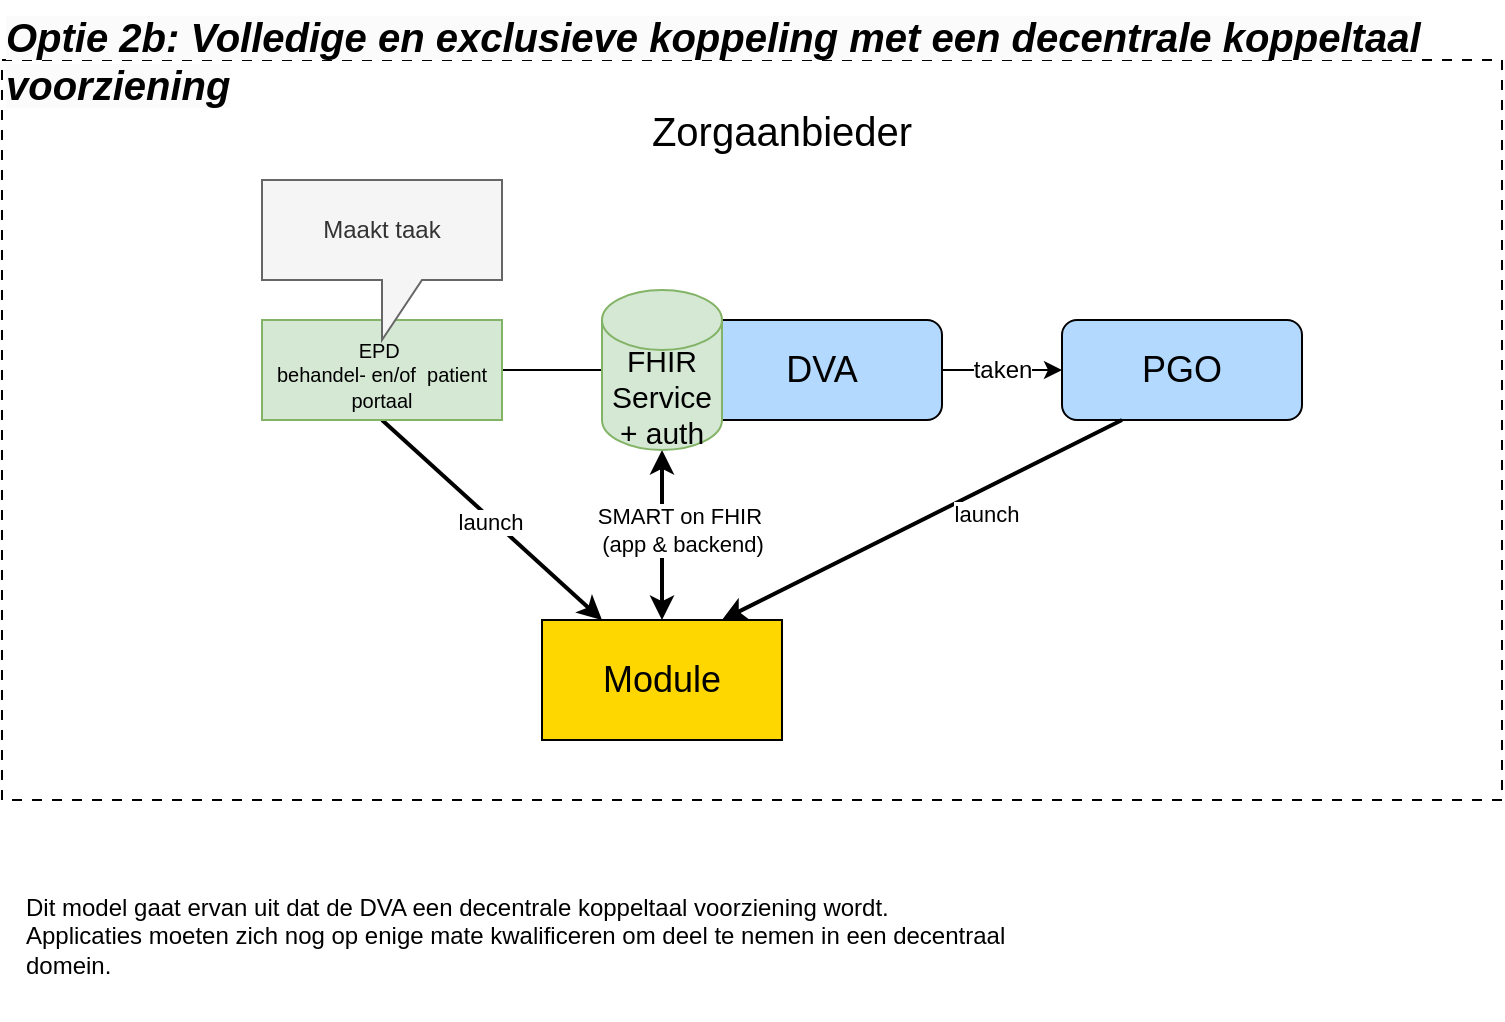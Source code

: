 <mxfile version="26.0.16">
  <diagram name="Page-1" id="HvIhj9RoaCyKtI3IkhUX">
    <mxGraphModel dx="1199" dy="761" grid="1" gridSize="10" guides="1" tooltips="1" connect="1" arrows="1" fold="1" page="1" pageScale="1" pageWidth="827" pageHeight="1169" math="0" shadow="0">
      <root>
        <mxCell id="0" />
        <mxCell id="1" parent="0" />
        <mxCell id="qy44U2HT2fUzu-AL4Y8Z-2" value="" style="rounded=0;whiteSpace=wrap;html=1;dashed=1;dashPattern=5 5;fillColor=none;strokeColor=#000000;" parent="1" vertex="1">
          <mxGeometry x="30" y="30" width="750" height="370" as="geometry" />
        </mxCell>
        <mxCell id="qy44U2HT2fUzu-AL4Y8Z-4" value="Zorgaanbieder" style="text;html=1;strokeColor=none;fillColor=none;align=center;verticalAlign=middle;whiteSpace=wrap;rounded=0;fontSize=20;fontStyle=0;" parent="1" vertex="1">
          <mxGeometry x="360" y="50" width="120" height="30" as="geometry" />
        </mxCell>
        <mxCell id="qy44U2HT2fUzu-AL4Y8Z-9" value="DVA" style="rounded=1;whiteSpace=wrap;html=1;fillColor=#B3D9FF;strokeColor=#000000;fontSize=18;arcSize=15;" parent="1" vertex="1">
          <mxGeometry x="380" y="160" width="120" height="50" as="geometry" />
        </mxCell>
        <mxCell id="qy44U2HT2fUzu-AL4Y8Z-10" value="PGO" style="rounded=1;whiteSpace=wrap;html=1;fillColor=#B3D9FF;strokeColor=#000000;fontSize=18;arcSize=15;" parent="1" vertex="1">
          <mxGeometry x="560" y="160" width="120" height="50" as="geometry" />
        </mxCell>
        <mxCell id="qy44U2HT2fUzu-AL4Y8Z-11" value="Module" style="rounded=0;whiteSpace=wrap;html=1;fillColor=#FFD700;strokeColor=#000000;fontSize=18;" parent="1" vertex="1">
          <mxGeometry x="300" y="310" width="120" height="60" as="geometry" />
        </mxCell>
        <mxCell id="qy44U2HT2fUzu-AL4Y8Z-12" value="taken" style="edgeStyle=orthogonalEdgeStyle;rounded=0;orthogonalLoop=1;jettySize=auto;html=1;exitX=1;exitY=0.5;exitDx=0;exitDy=0;entryX=0;entryY=0.5;entryDx=0;entryDy=0;strokeColor=#000000;fontSize=12;" parent="1" source="qy44U2HT2fUzu-AL4Y8Z-9" target="qy44U2HT2fUzu-AL4Y8Z-10" edge="1">
          <mxGeometry relative="1" as="geometry" />
        </mxCell>
        <mxCell id="qy44U2HT2fUzu-AL4Y8Z-14" value="launch" style="rounded=0;orthogonalLoop=1;jettySize=auto;html=1;exitX=0.25;exitY=1;exitDx=0;exitDy=0;strokeColor=#000000;strokeWidth=2;fontSize=11;entryX=0.75;entryY=0;entryDx=0;entryDy=0;" parent="1" source="qy44U2HT2fUzu-AL4Y8Z-10" target="qy44U2HT2fUzu-AL4Y8Z-11" edge="1">
          <mxGeometry x="-0.266" y="11" relative="1" as="geometry">
            <mxPoint as="offset" />
            <mxPoint x="560" y="300" as="targetPoint" />
          </mxGeometry>
        </mxCell>
        <mxCell id="qy44U2HT2fUzu-AL4Y8Z-16" value="" style="edgeStyle=orthogonalEdgeStyle;rounded=0;orthogonalLoop=1;jettySize=auto;html=1;exitX=1;exitY=0.5;exitDx=0;exitDy=0;entryX=0;entryY=0.5;entryDx=0;entryDy=0;strokeColor=#000000;fontSize=12;endArrow=none;endFill=0;" parent="1" edge="1">
          <mxGeometry relative="1" as="geometry">
            <mxPoint x="280" y="185" as="sourcePoint" />
            <mxPoint x="330" y="185" as="targetPoint" />
          </mxGeometry>
        </mxCell>
        <mxCell id="qy44U2HT2fUzu-AL4Y8Z-18" value="SMART on FHIR&amp;nbsp;&lt;div&gt;(app &amp;amp; backend)&lt;/div&gt;" style="rounded=0;orthogonalLoop=1;jettySize=auto;html=1;exitX=0.5;exitY=1;exitDx=0;exitDy=0;entryX=0.5;entryY=0;entryDx=0;entryDy=0;strokeColor=#000000;strokeWidth=2;fontSize=11;startArrow=classic;startFill=1;exitPerimeter=0;" parent="1" source="qy44U2HT2fUzu-AL4Y8Z-22" target="qy44U2HT2fUzu-AL4Y8Z-11" edge="1">
          <mxGeometry x="-0.074" y="10" relative="1" as="geometry">
            <mxPoint as="offset" />
            <mxPoint x="360" y="210" as="sourcePoint" />
            <mxPoint x="309" y="310" as="targetPoint" />
          </mxGeometry>
        </mxCell>
        <mxCell id="qy44U2HT2fUzu-AL4Y8Z-19" value="launch" style="rounded=0;orthogonalLoop=1;jettySize=auto;html=1;exitX=0.5;exitY=1;exitDx=0;exitDy=0;strokeColor=#000000;strokeWidth=2;fontSize=11;entryX=0.25;entryY=0;entryDx=0;entryDy=0;" parent="1" target="qy44U2HT2fUzu-AL4Y8Z-11" edge="1">
          <mxGeometry x="-0.007" y="-1" relative="1" as="geometry">
            <mxPoint as="offset" />
            <mxPoint x="281.538" y="310" as="targetPoint" />
            <mxPoint x="220" y="210" as="sourcePoint" />
          </mxGeometry>
        </mxCell>
        <mxCell id="qy44U2HT2fUzu-AL4Y8Z-22" value="&lt;span&gt;FHIR Service + auth&lt;/span&gt;" style="shape=cylinder3;whiteSpace=wrap;html=1;boundedLbl=1;backgroundOutline=1;size=15;fillColor=#d5e8d4;strokeColor=#82b366;fontSize=15;" parent="1" vertex="1">
          <mxGeometry x="330" y="145" width="60" height="80" as="geometry" />
        </mxCell>
        <mxCell id="sj_RXhBauCkaTimFnLLo-1" value="&lt;div style=&quot;line-height: 70%;&quot;&gt;&lt;font style=&quot;font-size: 10px; line-height: 70%;&quot;&gt;EPD&amp;nbsp;&lt;/font&gt;&lt;div&gt;&lt;font style=&quot;font-size: 10px; line-height: 70%;&quot;&gt;behandel- en/of&amp;nbsp; patient portaal&lt;/font&gt;&lt;span style=&quot;caret-color: rgba(0, 0, 0, 0); color: rgba(0, 0, 0, 0); font-family: monospace; font-size: 0px; text-align: start; text-wrap-mode: nowrap; line-height: 100%;&quot;&gt;%3CmxGraphModel%3E%3Croot%3E%3CmxCell%20id%3D%220%22%2F%3E%3CmxCell%20id%3D%221%22%20parent%3D%220%22%2F%3E%3CmxCell%20id%3D%222%22%20value%3D%22EPD%22%20style%3D%22rounded%3D0%3BwhiteSpace%3Dwrap%3Bhtml%3D1%3BfillColor%3D%2390EE90%3BstrokeColor%3D%23000000%3BfontSize%3D18%3B%22%20vertex%3D%221%22%20parent%3D%221%22%3E%3CmxGeometry%20x%3D%22250%22%20y%3D%22180%22%20width%3D%22120%22%20height%3D%2250%22%20as%3D%22geometry%22%2F%3E%3C%2FmxCell%3E%3C%2Froot%3E%3C%2FmxGraphModel%3E&lt;/span&gt;&lt;/div&gt;&lt;/div&gt;" style="rounded=0;whiteSpace=wrap;html=1;fillColor=#d5e8d4;strokeColor=#82b366;fontSize=18;" parent="1" vertex="1">
          <mxGeometry x="160" y="160" width="120" height="50" as="geometry" />
        </mxCell>
        <mxCell id="qy44U2HT2fUzu-AL4Y8Z-8" value="Maakt taak" style="shape=callout;whiteSpace=wrap;html=1;perimeter=calloutPerimeter;fillColor=#f5f5f5;strokeColor=#666666;fontColor=#333333;" parent="1" vertex="1">
          <mxGeometry x="160" y="90" width="120" height="80" as="geometry" />
        </mxCell>
        <mxCell id="hTJei1mh9Q-haTs3bINB-1" value="&lt;div&gt;Dit model gaat ervan uit dat de DVA een decentrale koppeltaal voorziening wordt.&amp;nbsp;&lt;/div&gt;Applicaties moeten zich nog op enige mate kwalificeren om deel te nemen in een decentraal domein." style="text;html=1;align=left;verticalAlign=top;whiteSpace=wrap;rounded=0;" parent="1" vertex="1">
          <mxGeometry x="40" y="440" width="500" height="70" as="geometry" />
        </mxCell>
        <mxCell id="JDXtVc3WR3fIyH9cwXk9-1" value="&lt;span style=&quot;color: rgb(0, 0, 0); font-family: Helvetica; font-size: 20px; font-style: italic; font-variant-ligatures: normal; font-variant-caps: normal; font-weight: 700; letter-spacing: normal; orphans: 2; text-align: center; text-indent: 0px; text-transform: none; widows: 2; word-spacing: 0px; -webkit-text-stroke-width: 0px; white-space: normal; background-color: rgb(251, 251, 251); text-decoration-thickness: initial; text-decoration-style: initial; text-decoration-color: initial; display: inline !important; float: none;&quot;&gt;Optie 2b: Volledige en exclusieve koppeling met een decentrale koppeltaal voorziening&lt;/span&gt;" style="text;whiteSpace=wrap;html=1;" parent="1" vertex="1">
          <mxGeometry x="30" width="750" height="70" as="geometry" />
        </mxCell>
      </root>
    </mxGraphModel>
  </diagram>
</mxfile>
